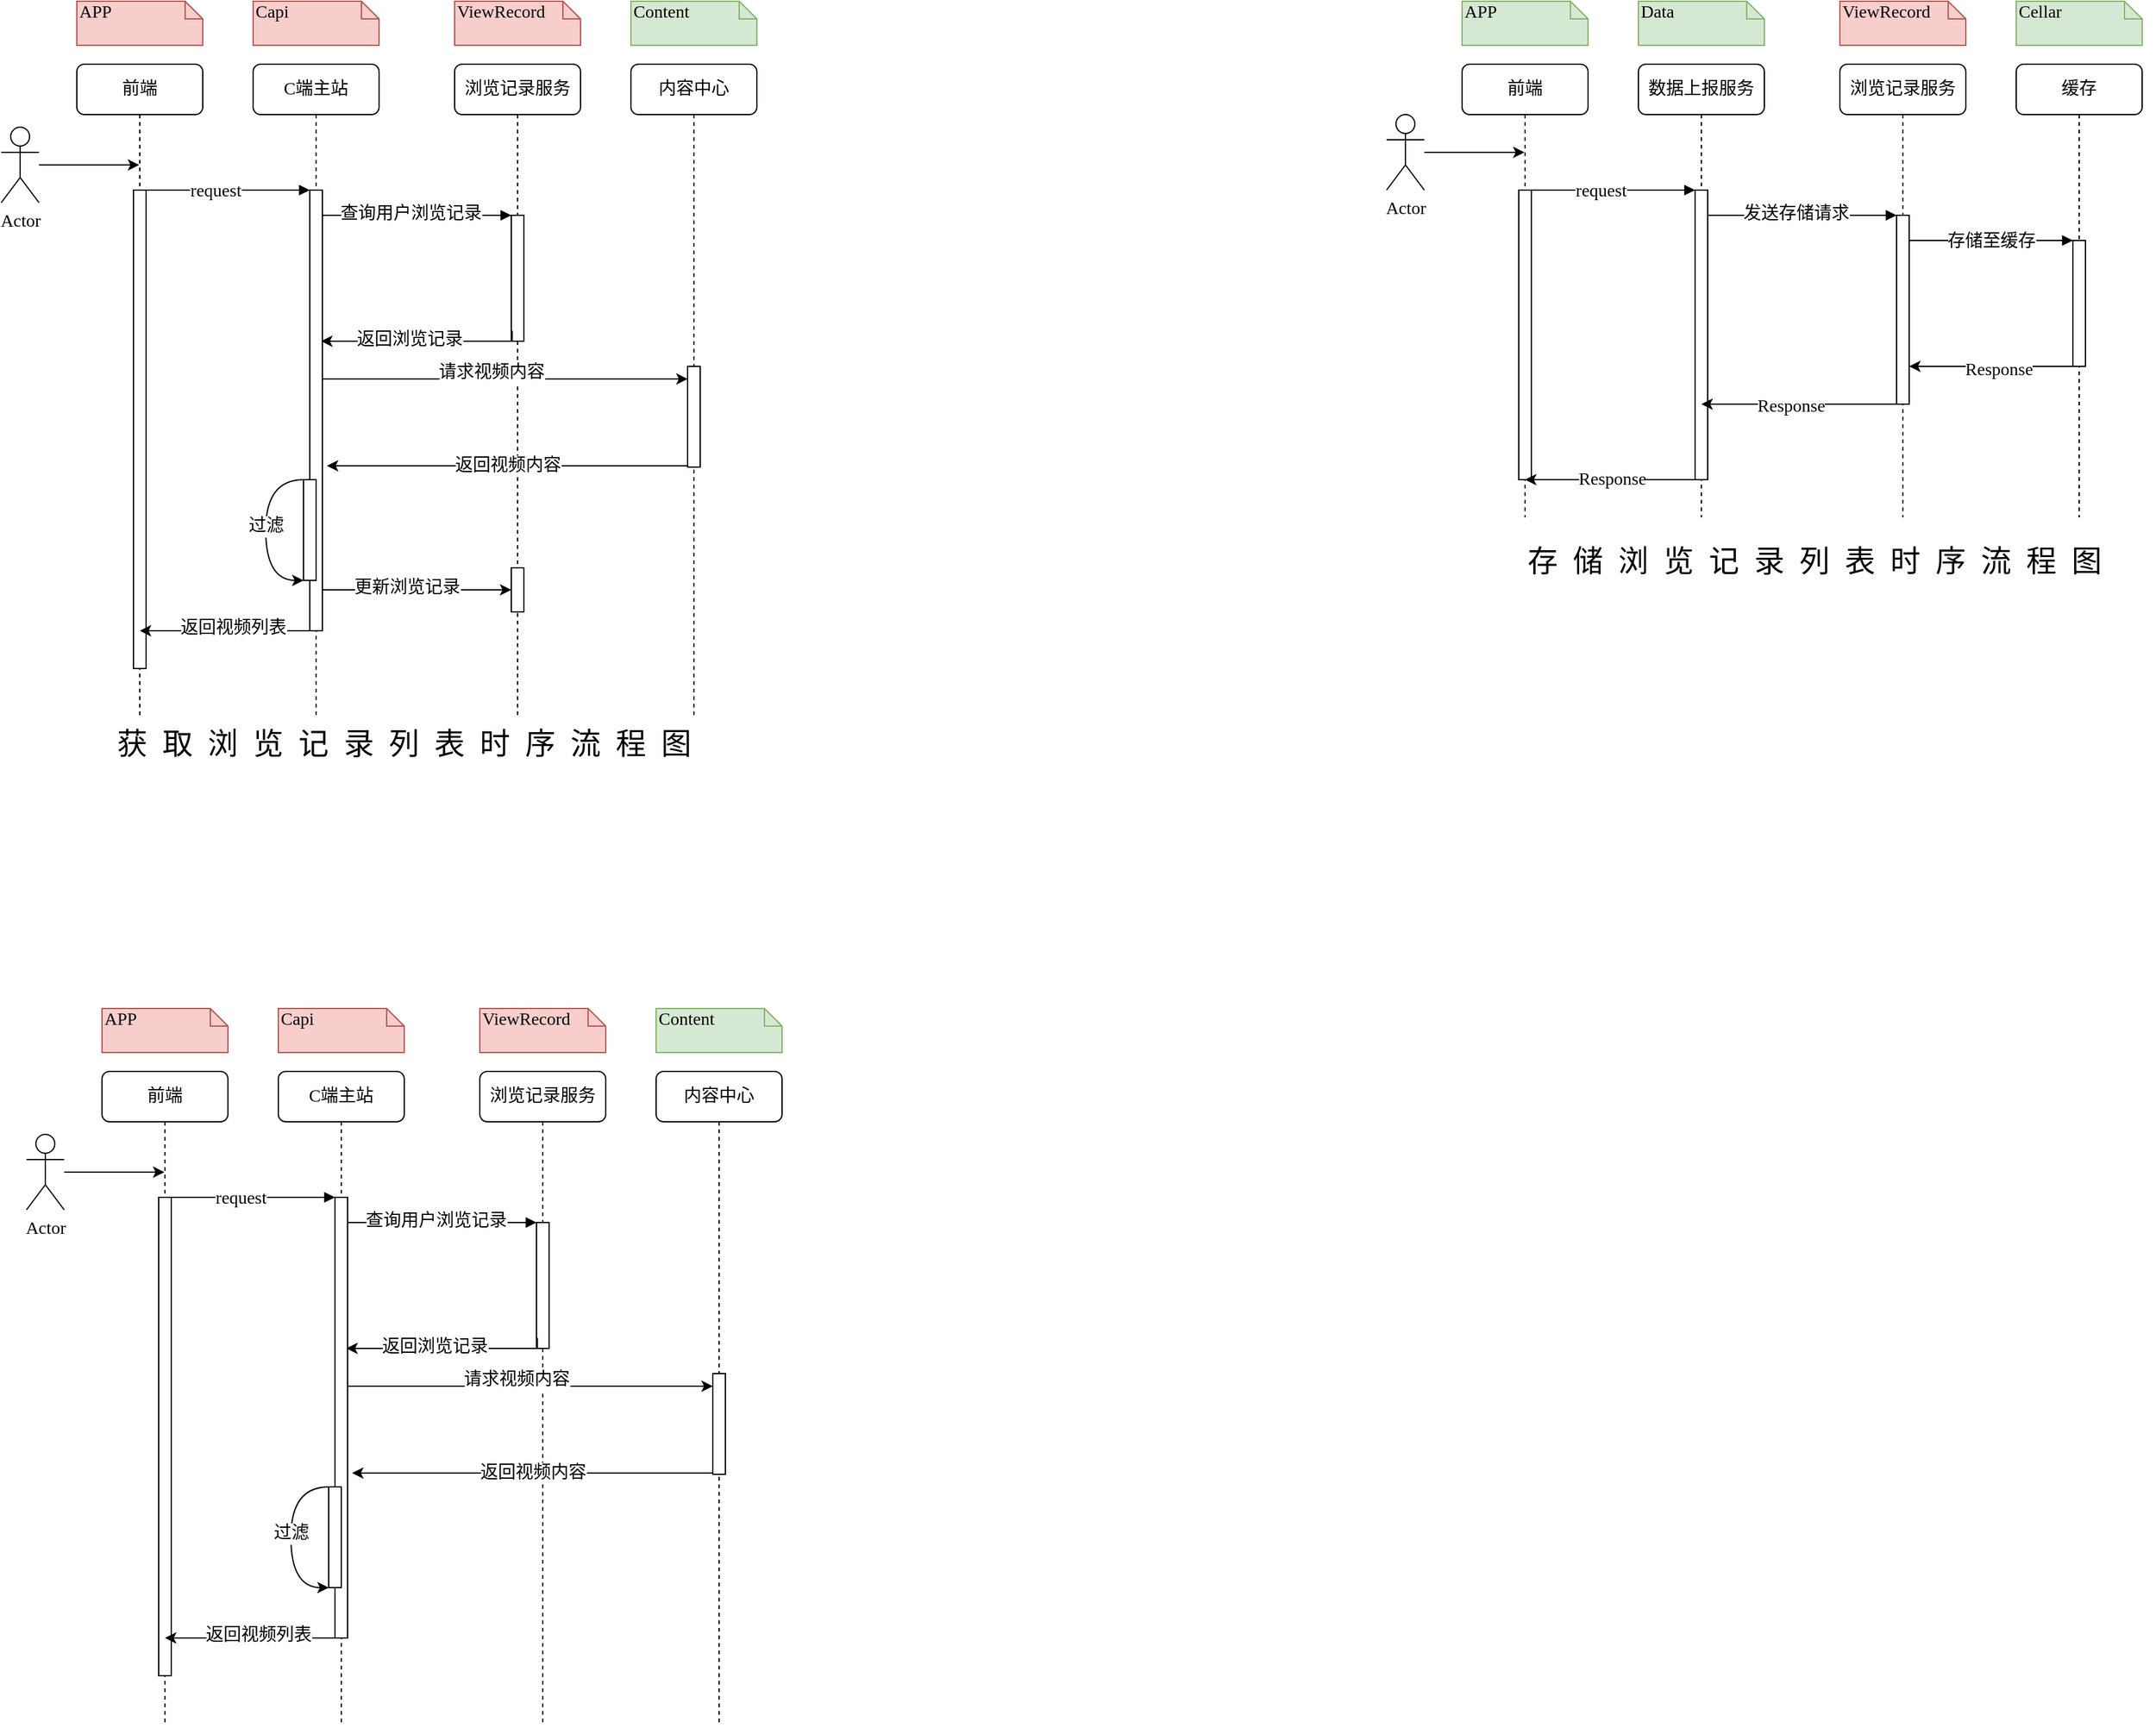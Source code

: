 <mxfile version="24.6.4" type="github">
  <diagram name="Page-1" id="13e1069c-82ec-6db2-03f1-153e76fe0fe0">
    <mxGraphModel dx="1009" dy="642" grid="1" gridSize="10" guides="1" tooltips="1" connect="1" arrows="1" fold="1" page="1" pageScale="1" pageWidth="1100" pageHeight="850" background="none" math="0" shadow="0">
      <root>
        <mxCell id="0" />
        <mxCell id="1" parent="0" />
        <mxCell id="7baba1c4bc27f4b0-2" value="C端主站" style="shape=umlLifeline;perimeter=lifelinePerimeter;whiteSpace=wrap;html=1;container=1;collapsible=0;recursiveResize=0;outlineConnect=0;rounded=1;shadow=0;comic=0;labelBackgroundColor=none;strokeWidth=1;fontFamily=Times New Roman;fontSize=14;align=center;" parent="1" vertex="1">
          <mxGeometry x="250" y="160" width="100" height="520" as="geometry" />
        </mxCell>
        <mxCell id="7baba1c4bc27f4b0-10" value="" style="html=1;points=[];perimeter=orthogonalPerimeter;rounded=0;shadow=0;comic=0;labelBackgroundColor=none;strokeWidth=1;fontFamily=Times New Roman;fontSize=14;align=center;" parent="7baba1c4bc27f4b0-2" vertex="1">
          <mxGeometry x="45" y="100" width="10" height="350" as="geometry" />
        </mxCell>
        <mxCell id="ckciVchae2wgMNy-nu8Z-65" style="edgeStyle=orthogonalEdgeStyle;shape=connector;rounded=0;orthogonalLoop=1;jettySize=auto;html=1;strokeColor=default;align=center;verticalAlign=middle;fontFamily=Times New Roman;fontSize=14;fontColor=default;labelBackgroundColor=default;endArrow=classic;curved=1;exitX=0;exitY=0;exitDx=0;exitDy=0;entryX=0;entryY=1;entryDx=0;entryDy=0;" edge="1" parent="7baba1c4bc27f4b0-2" source="ckciVchae2wgMNy-nu8Z-64" target="ckciVchae2wgMNy-nu8Z-64">
          <mxGeometry relative="1" as="geometry">
            <mxPoint x="-10" y="360" as="targetPoint" />
            <Array as="points">
              <mxPoint x="10" y="330" />
              <mxPoint x="10" y="410" />
            </Array>
          </mxGeometry>
        </mxCell>
        <mxCell id="ckciVchae2wgMNy-nu8Z-66" value="过滤" style="edgeLabel;html=1;align=center;verticalAlign=middle;resizable=0;points=[];fontFamily=Times New Roman;fontSize=14;fontColor=default;labelBackgroundColor=default;" vertex="1" connectable="0" parent="ckciVchae2wgMNy-nu8Z-65">
          <mxGeometry x="-0.052" relative="1" as="geometry">
            <mxPoint as="offset" />
          </mxGeometry>
        </mxCell>
        <mxCell id="ckciVchae2wgMNy-nu8Z-64" value="" style="rounded=0;whiteSpace=wrap;html=1;fontFamily=Times New Roman;fontSize=14;fontColor=default;labelBackgroundColor=default;" vertex="1" parent="7baba1c4bc27f4b0-2">
          <mxGeometry x="40" y="330" width="10" height="80" as="geometry" />
        </mxCell>
        <mxCell id="7baba1c4bc27f4b0-3" value="浏览记录服务" style="shape=umlLifeline;perimeter=lifelinePerimeter;whiteSpace=wrap;html=1;container=1;collapsible=0;recursiveResize=0;outlineConnect=0;rounded=1;shadow=0;comic=0;labelBackgroundColor=none;strokeWidth=1;fontFamily=Times New Roman;fontSize=14;align=center;" parent="1" vertex="1">
          <mxGeometry x="410" y="160" width="100" height="520" as="geometry" />
        </mxCell>
        <mxCell id="7baba1c4bc27f4b0-13" value="" style="html=1;points=[];perimeter=orthogonalPerimeter;rounded=0;shadow=0;comic=0;labelBackgroundColor=none;strokeWidth=1;fontFamily=Times New Roman;fontSize=14;align=center;" parent="7baba1c4bc27f4b0-3" vertex="1">
          <mxGeometry x="45" y="120" width="10" height="100" as="geometry" />
        </mxCell>
        <mxCell id="ckciVchae2wgMNy-nu8Z-102" value="" style="rounded=0;whiteSpace=wrap;html=1;fontFamily=Times New Roman;fontSize=14;fontColor=default;labelBackgroundColor=default;" vertex="1" parent="7baba1c4bc27f4b0-3">
          <mxGeometry x="45" y="400" width="10" height="35" as="geometry" />
        </mxCell>
        <mxCell id="7baba1c4bc27f4b0-4" value="内容中心" style="shape=umlLifeline;perimeter=lifelinePerimeter;whiteSpace=wrap;html=1;container=1;collapsible=0;recursiveResize=0;outlineConnect=0;rounded=1;shadow=0;comic=0;labelBackgroundColor=none;strokeWidth=1;fontFamily=Times New Roman;fontSize=14;align=center;" parent="1" vertex="1">
          <mxGeometry x="550" y="160" width="100" height="520" as="geometry" />
        </mxCell>
        <mxCell id="ckciVchae2wgMNy-nu8Z-61" style="shape=connector;rounded=0;orthogonalLoop=1;jettySize=auto;html=1;entryX=1.358;entryY=0.786;entryDx=0;entryDy=0;entryPerimeter=0;strokeColor=default;align=center;verticalAlign=middle;fontFamily=Times New Roman;fontSize=14;fontColor=default;labelBackgroundColor=default;endArrow=classic;" edge="1" parent="7baba1c4bc27f4b0-4">
          <mxGeometry relative="1" as="geometry">
            <mxPoint x="45" y="318.95" as="sourcePoint" />
            <mxPoint x="-241.42" y="318.95" as="targetPoint" />
          </mxGeometry>
        </mxCell>
        <mxCell id="ckciVchae2wgMNy-nu8Z-62" value="返回视频内容" style="edgeLabel;html=1;align=center;verticalAlign=middle;resizable=0;points=[];fontFamily=Times New Roman;fontSize=14;fontColor=default;labelBackgroundColor=default;" vertex="1" connectable="0" parent="ckciVchae2wgMNy-nu8Z-61">
          <mxGeometry x="0.0" relative="1" as="geometry">
            <mxPoint as="offset" />
          </mxGeometry>
        </mxCell>
        <mxCell id="7baba1c4bc27f4b0-8" value="前端" style="shape=umlLifeline;perimeter=lifelinePerimeter;whiteSpace=wrap;html=1;container=1;collapsible=0;recursiveResize=0;outlineConnect=0;rounded=1;shadow=0;comic=0;labelBackgroundColor=none;strokeWidth=1;fontFamily=Times New Roman;fontSize=14;align=center;" parent="1" vertex="1">
          <mxGeometry x="110" y="160" width="100" height="520" as="geometry" />
        </mxCell>
        <mxCell id="7baba1c4bc27f4b0-9" value="" style="html=1;points=[];perimeter=orthogonalPerimeter;rounded=0;shadow=0;comic=0;labelBackgroundColor=none;strokeWidth=1;fontFamily=Times New Roman;fontSize=14;align=center;" parent="7baba1c4bc27f4b0-8" vertex="1">
          <mxGeometry x="45" y="100" width="10" height="380" as="geometry" />
        </mxCell>
        <mxCell id="7baba1c4bc27f4b0-16" value="" style="html=1;points=[];perimeter=orthogonalPerimeter;rounded=0;shadow=0;comic=0;labelBackgroundColor=none;strokeWidth=1;fontFamily=Times New Roman;fontSize=14;align=center;" parent="1" vertex="1">
          <mxGeometry x="595" y="400" width="10" height="80" as="geometry" />
        </mxCell>
        <mxCell id="7baba1c4bc27f4b0-11" value="" style="html=1;verticalAlign=bottom;endArrow=block;entryX=0;entryY=0;labelBackgroundColor=none;fontFamily=Times New Roman;fontSize=14;edgeStyle=elbowEdgeStyle;elbow=vertical;" parent="1" source="7baba1c4bc27f4b0-9" target="7baba1c4bc27f4b0-10" edge="1">
          <mxGeometry relative="1" as="geometry">
            <mxPoint x="230" y="270" as="sourcePoint" />
          </mxGeometry>
        </mxCell>
        <mxCell id="ckciVchae2wgMNy-nu8Z-6" value="request" style="edgeLabel;html=1;align=center;verticalAlign=middle;resizable=0;points=[];fontFamily=Times New Roman;fontSize=14;" vertex="1" connectable="0" parent="7baba1c4bc27f4b0-11">
          <mxGeometry x="-0.154" y="-1" relative="1" as="geometry">
            <mxPoint as="offset" />
          </mxGeometry>
        </mxCell>
        <mxCell id="7baba1c4bc27f4b0-14" value="" style="html=1;verticalAlign=bottom;endArrow=block;entryX=0;entryY=0;labelBackgroundColor=none;fontFamily=Times New Roman;fontSize=14;edgeStyle=elbowEdgeStyle;elbow=vertical;" parent="1" source="7baba1c4bc27f4b0-10" target="7baba1c4bc27f4b0-13" edge="1">
          <mxGeometry relative="1" as="geometry">
            <mxPoint x="380" y="280" as="sourcePoint" />
          </mxGeometry>
        </mxCell>
        <mxCell id="ckciVchae2wgMNy-nu8Z-4" value="查询用户浏览记录" style="edgeLabel;html=1;align=center;verticalAlign=middle;resizable=0;points=[];fontFamily=Times New Roman;fontSize=14;" vertex="1" connectable="0" parent="7baba1c4bc27f4b0-14">
          <mxGeometry x="-0.068" y="1" relative="1" as="geometry">
            <mxPoint as="offset" />
          </mxGeometry>
        </mxCell>
        <mxCell id="7baba1c4bc27f4b0-40" value="APP" style="shape=note;whiteSpace=wrap;html=1;size=14;verticalAlign=top;align=left;spacingTop=-6;rounded=0;shadow=0;comic=0;labelBackgroundColor=none;strokeWidth=1;fontFamily=Times New Roman;fontSize=14;fillColor=#f8cecc;strokeColor=#b85450;" parent="1" vertex="1">
          <mxGeometry x="110" y="110" width="100" height="35" as="geometry" />
        </mxCell>
        <mxCell id="7baba1c4bc27f4b0-41" value="Capi" style="shape=note;whiteSpace=wrap;html=1;size=14;verticalAlign=top;align=left;spacingTop=-6;rounded=0;shadow=0;comic=0;labelBackgroundColor=none;strokeWidth=1;fontFamily=Times New Roman;fontSize=14;fillColor=#f8cecc;strokeColor=#b85450;" parent="1" vertex="1">
          <mxGeometry x="250" y="110" width="100" height="35" as="geometry" />
        </mxCell>
        <mxCell id="7baba1c4bc27f4b0-42" value="ViewRecord" style="shape=note;whiteSpace=wrap;html=1;size=14;verticalAlign=top;align=left;spacingTop=-6;rounded=0;shadow=0;comic=0;labelBackgroundColor=none;strokeWidth=1;fontFamily=Times New Roman;fontSize=14;fillColor=#f8cecc;strokeColor=#b85450;" parent="1" vertex="1">
          <mxGeometry x="410" y="110" width="100" height="35" as="geometry" />
        </mxCell>
        <mxCell id="7baba1c4bc27f4b0-43" value="Content" style="shape=note;whiteSpace=wrap;html=1;size=14;verticalAlign=top;align=left;spacingTop=-6;rounded=0;shadow=0;comic=0;labelBackgroundColor=none;strokeWidth=1;fontFamily=Times New Roman;fontSize=14;fillColor=#d5e8d4;strokeColor=#82b366;" parent="1" vertex="1">
          <mxGeometry x="550" y="110" width="100" height="35" as="geometry" />
        </mxCell>
        <mxCell id="ckciVchae2wgMNy-nu8Z-69" style="edgeStyle=none;shape=connector;rounded=0;orthogonalLoop=1;jettySize=auto;html=1;strokeColor=default;align=center;verticalAlign=middle;fontFamily=Times New Roman;fontSize=14;fontColor=default;labelBackgroundColor=default;endArrow=classic;" edge="1" parent="1" source="ckciVchae2wgMNy-nu8Z-1" target="7baba1c4bc27f4b0-8">
          <mxGeometry relative="1" as="geometry" />
        </mxCell>
        <mxCell id="ckciVchae2wgMNy-nu8Z-1" value="Actor" style="shape=umlActor;verticalLabelPosition=bottom;verticalAlign=top;html=1;fontFamily=Times New Roman;fontSize=14;" vertex="1" parent="1">
          <mxGeometry x="50" y="210" width="30" height="60" as="geometry" />
        </mxCell>
        <mxCell id="ckciVchae2wgMNy-nu8Z-2" style="edgeStyle=orthogonalEdgeStyle;rounded=0;orthogonalLoop=1;jettySize=auto;html=1;exitX=0.071;exitY=0.918;exitDx=0;exitDy=0;exitPerimeter=0;fontFamily=Times New Roman;fontSize=14;" edge="1" parent="1" source="7baba1c4bc27f4b0-13">
          <mxGeometry relative="1" as="geometry">
            <mxPoint x="304" y="380" as="targetPoint" />
            <Array as="points">
              <mxPoint x="456" y="380" />
            </Array>
          </mxGeometry>
        </mxCell>
        <mxCell id="ckciVchae2wgMNy-nu8Z-3" value="返回浏览记录" style="edgeLabel;html=1;align=center;verticalAlign=middle;resizable=0;points=[];fontFamily=Times New Roman;fontSize=14;" vertex="1" connectable="0" parent="ckciVchae2wgMNy-nu8Z-2">
          <mxGeometry x="0.134" y="-1" relative="1" as="geometry">
            <mxPoint as="offset" />
          </mxGeometry>
        </mxCell>
        <mxCell id="ckciVchae2wgMNy-nu8Z-7" value="数据上报服务" style="shape=umlLifeline;perimeter=lifelinePerimeter;whiteSpace=wrap;html=1;container=1;collapsible=0;recursiveResize=0;outlineConnect=0;rounded=1;shadow=0;comic=0;labelBackgroundColor=none;strokeWidth=1;fontFamily=Times New Roman;fontSize=14;align=center;" vertex="1" parent="1">
          <mxGeometry x="1350" y="160" width="100" height="360" as="geometry" />
        </mxCell>
        <mxCell id="ckciVchae2wgMNy-nu8Z-8" value="" style="html=1;points=[];perimeter=orthogonalPerimeter;rounded=0;shadow=0;comic=0;labelBackgroundColor=none;strokeWidth=1;fontFamily=Times New Roman;fontSize=14;align=center;" vertex="1" parent="ckciVchae2wgMNy-nu8Z-7">
          <mxGeometry x="45" y="100" width="10" height="230" as="geometry" />
        </mxCell>
        <mxCell id="ckciVchae2wgMNy-nu8Z-9" value="浏览记录服务" style="shape=umlLifeline;perimeter=lifelinePerimeter;whiteSpace=wrap;html=1;container=1;collapsible=0;recursiveResize=0;outlineConnect=0;rounded=1;shadow=0;comic=0;labelBackgroundColor=none;strokeWidth=1;fontFamily=Times New Roman;fontSize=14;align=center;" vertex="1" parent="1">
          <mxGeometry x="1510" y="160" width="100" height="360" as="geometry" />
        </mxCell>
        <mxCell id="ckciVchae2wgMNy-nu8Z-10" value="" style="html=1;points=[];perimeter=orthogonalPerimeter;rounded=0;shadow=0;comic=0;labelBackgroundColor=none;strokeWidth=1;fontFamily=Times New Roman;fontSize=14;align=center;" vertex="1" parent="ckciVchae2wgMNy-nu8Z-9">
          <mxGeometry x="45" y="120" width="10" height="150" as="geometry" />
        </mxCell>
        <mxCell id="ckciVchae2wgMNy-nu8Z-11" value="缓存" style="shape=umlLifeline;perimeter=lifelinePerimeter;whiteSpace=wrap;html=1;container=1;collapsible=0;recursiveResize=0;outlineConnect=0;rounded=1;shadow=0;comic=0;labelBackgroundColor=none;strokeWidth=1;fontFamily=Times New Roman;fontSize=14;align=center;" vertex="1" parent="1">
          <mxGeometry x="1650" y="160" width="100" height="360" as="geometry" />
        </mxCell>
        <mxCell id="ckciVchae2wgMNy-nu8Z-15" value="前端" style="shape=umlLifeline;perimeter=lifelinePerimeter;whiteSpace=wrap;html=1;container=1;collapsible=0;recursiveResize=0;outlineConnect=0;rounded=1;shadow=0;comic=0;labelBackgroundColor=none;strokeWidth=1;fontFamily=Times New Roman;fontSize=14;align=center;" vertex="1" parent="1">
          <mxGeometry x="1210" y="160" width="100" height="360" as="geometry" />
        </mxCell>
        <mxCell id="ckciVchae2wgMNy-nu8Z-16" value="" style="html=1;points=[];perimeter=orthogonalPerimeter;rounded=0;shadow=0;comic=0;labelBackgroundColor=none;strokeWidth=1;fontFamily=Times New Roman;fontSize=14;align=center;" vertex="1" parent="ckciVchae2wgMNy-nu8Z-15">
          <mxGeometry x="45" y="100" width="10" height="230" as="geometry" />
        </mxCell>
        <mxCell id="ckciVchae2wgMNy-nu8Z-17" value="" style="html=1;points=[];perimeter=orthogonalPerimeter;rounded=0;shadow=0;comic=0;labelBackgroundColor=none;strokeWidth=1;fontFamily=Times New Roman;fontSize=14;align=center;" vertex="1" parent="1">
          <mxGeometry x="1695" y="300" width="10" height="100" as="geometry" />
        </mxCell>
        <mxCell id="ckciVchae2wgMNy-nu8Z-18" value="" style="html=1;verticalAlign=bottom;endArrow=block;labelBackgroundColor=none;fontFamily=Times New Roman;fontSize=14;edgeStyle=elbowEdgeStyle;elbow=vertical;" edge="1" parent="1" source="ckciVchae2wgMNy-nu8Z-10" target="ckciVchae2wgMNy-nu8Z-17">
          <mxGeometry relative="1" as="geometry">
            <mxPoint x="1620" y="300" as="sourcePoint" />
            <Array as="points">
              <mxPoint x="1570" y="300" />
            </Array>
          </mxGeometry>
        </mxCell>
        <mxCell id="ckciVchae2wgMNy-nu8Z-49" value="存储至缓存" style="edgeLabel;html=1;align=center;verticalAlign=middle;resizable=0;points=[];fontFamily=Times New Roman;fontSize=14;" vertex="1" connectable="0" parent="ckciVchae2wgMNy-nu8Z-18">
          <mxGeometry x="0.002" y="-1" relative="1" as="geometry">
            <mxPoint as="offset" />
          </mxGeometry>
        </mxCell>
        <mxCell id="ckciVchae2wgMNy-nu8Z-30" value="" style="html=1;verticalAlign=bottom;endArrow=block;entryX=0;entryY=0;labelBackgroundColor=none;fontFamily=Times New Roman;fontSize=14;edgeStyle=elbowEdgeStyle;elbow=vertical;" edge="1" parent="1" source="ckciVchae2wgMNy-nu8Z-16" target="ckciVchae2wgMNy-nu8Z-8">
          <mxGeometry relative="1" as="geometry">
            <mxPoint x="1330" y="270" as="sourcePoint" />
          </mxGeometry>
        </mxCell>
        <mxCell id="ckciVchae2wgMNy-nu8Z-31" value="request" style="edgeLabel;html=1;align=center;verticalAlign=middle;resizable=0;points=[];fontFamily=Times New Roman;fontSize=14;" vertex="1" connectable="0" parent="ckciVchae2wgMNy-nu8Z-30">
          <mxGeometry x="-0.154" y="-1" relative="1" as="geometry">
            <mxPoint as="offset" />
          </mxGeometry>
        </mxCell>
        <mxCell id="ckciVchae2wgMNy-nu8Z-32" value="" style="html=1;verticalAlign=bottom;endArrow=block;entryX=0;entryY=0;labelBackgroundColor=none;fontFamily=Times New Roman;fontSize=14;edgeStyle=elbowEdgeStyle;elbow=vertical;" edge="1" parent="1" source="ckciVchae2wgMNy-nu8Z-8" target="ckciVchae2wgMNy-nu8Z-10">
          <mxGeometry relative="1" as="geometry">
            <mxPoint x="1480" y="280" as="sourcePoint" />
          </mxGeometry>
        </mxCell>
        <mxCell id="ckciVchae2wgMNy-nu8Z-33" value="发送存储请求" style="edgeLabel;html=1;align=center;verticalAlign=middle;resizable=0;points=[];fontFamily=Times New Roman;fontSize=14;" vertex="1" connectable="0" parent="ckciVchae2wgMNy-nu8Z-32">
          <mxGeometry x="-0.068" y="1" relative="1" as="geometry">
            <mxPoint as="offset" />
          </mxGeometry>
        </mxCell>
        <mxCell id="ckciVchae2wgMNy-nu8Z-39" value="APP" style="shape=note;whiteSpace=wrap;html=1;size=14;verticalAlign=top;align=left;spacingTop=-6;rounded=0;shadow=0;comic=0;labelBackgroundColor=none;strokeWidth=1;fontFamily=Times New Roman;fontSize=14;fillColor=#d5e8d4;strokeColor=#82b366;" vertex="1" parent="1">
          <mxGeometry x="1210" y="110" width="100" height="35" as="geometry" />
        </mxCell>
        <mxCell id="ckciVchae2wgMNy-nu8Z-40" value="Data" style="shape=note;whiteSpace=wrap;html=1;size=14;verticalAlign=top;align=left;spacingTop=-6;rounded=0;shadow=0;comic=0;labelBackgroundColor=none;strokeWidth=1;fontFamily=Times New Roman;fontSize=14;fillColor=#d5e8d4;strokeColor=#82b366;" vertex="1" parent="1">
          <mxGeometry x="1350" y="110" width="100" height="35" as="geometry" />
        </mxCell>
        <mxCell id="ckciVchae2wgMNy-nu8Z-41" value="ViewRecord" style="shape=note;whiteSpace=wrap;html=1;size=14;verticalAlign=top;align=left;spacingTop=-6;rounded=0;shadow=0;comic=0;labelBackgroundColor=none;strokeWidth=1;fontFamily=Times New Roman;fontSize=14;fillColor=#f8cecc;strokeColor=#b85450;" vertex="1" parent="1">
          <mxGeometry x="1510" y="110" width="100" height="35" as="geometry" />
        </mxCell>
        <mxCell id="ckciVchae2wgMNy-nu8Z-42" value="Cellar" style="shape=note;whiteSpace=wrap;html=1;size=14;verticalAlign=top;align=left;spacingTop=-6;rounded=0;shadow=0;comic=0;labelBackgroundColor=none;strokeWidth=1;fontFamily=Times New Roman;fontSize=14;fillColor=#d5e8d4;strokeColor=#82b366;" vertex="1" parent="1">
          <mxGeometry x="1650" y="110" width="100" height="35" as="geometry" />
        </mxCell>
        <mxCell id="ckciVchae2wgMNy-nu8Z-57" style="rounded=0;orthogonalLoop=1;jettySize=auto;html=1;fontFamily=Times New Roman;fontSize=14;" edge="1" parent="1" source="ckciVchae2wgMNy-nu8Z-46" target="ckciVchae2wgMNy-nu8Z-15">
          <mxGeometry relative="1" as="geometry" />
        </mxCell>
        <mxCell id="ckciVchae2wgMNy-nu8Z-46" value="Actor" style="shape=umlActor;verticalLabelPosition=bottom;verticalAlign=top;html=1;fontFamily=Times New Roman;fontSize=14;" vertex="1" parent="1">
          <mxGeometry x="1150" y="200" width="30" height="60" as="geometry" />
        </mxCell>
        <mxCell id="ckciVchae2wgMNy-nu8Z-50" style="edgeStyle=orthogonalEdgeStyle;rounded=0;orthogonalLoop=1;jettySize=auto;html=1;fontFamily=Times New Roman;fontSize=14;" edge="1" parent="1" source="ckciVchae2wgMNy-nu8Z-17">
          <mxGeometry relative="1" as="geometry">
            <mxPoint x="1565" y="400" as="targetPoint" />
            <Array as="points">
              <mxPoint x="1565" y="400" />
            </Array>
          </mxGeometry>
        </mxCell>
        <mxCell id="ckciVchae2wgMNy-nu8Z-53" value="Response" style="edgeLabel;html=1;align=center;verticalAlign=middle;resizable=0;points=[];fontFamily=Times New Roman;fontSize=14;" vertex="1" connectable="0" parent="ckciVchae2wgMNy-nu8Z-50">
          <mxGeometry x="-0.084" y="3" relative="1" as="geometry">
            <mxPoint as="offset" />
          </mxGeometry>
        </mxCell>
        <mxCell id="ckciVchae2wgMNy-nu8Z-51" style="edgeStyle=orthogonalEdgeStyle;rounded=0;orthogonalLoop=1;jettySize=auto;html=1;fontFamily=Times New Roman;fontSize=14;" edge="1" parent="1" source="ckciVchae2wgMNy-nu8Z-10" target="ckciVchae2wgMNy-nu8Z-7">
          <mxGeometry relative="1" as="geometry">
            <Array as="points">
              <mxPoint x="1460" y="430" />
              <mxPoint x="1460" y="430" />
            </Array>
          </mxGeometry>
        </mxCell>
        <mxCell id="ckciVchae2wgMNy-nu8Z-54" value="Response" style="edgeLabel;html=1;align=center;verticalAlign=middle;resizable=0;points=[];fontFamily=Times New Roman;fontSize=14;" vertex="1" connectable="0" parent="ckciVchae2wgMNy-nu8Z-51">
          <mxGeometry x="0.091" y="2" relative="1" as="geometry">
            <mxPoint as="offset" />
          </mxGeometry>
        </mxCell>
        <mxCell id="ckciVchae2wgMNy-nu8Z-52" style="edgeStyle=orthogonalEdgeStyle;rounded=0;orthogonalLoop=1;jettySize=auto;html=1;fontFamily=Times New Roman;fontSize=14;" edge="1" parent="1" source="ckciVchae2wgMNy-nu8Z-8" target="ckciVchae2wgMNy-nu8Z-15">
          <mxGeometry relative="1" as="geometry">
            <Array as="points">
              <mxPoint x="1320" y="490" />
              <mxPoint x="1320" y="490" />
            </Array>
          </mxGeometry>
        </mxCell>
        <mxCell id="ckciVchae2wgMNy-nu8Z-55" value="Response" style="edgeLabel;html=1;align=center;verticalAlign=middle;resizable=0;points=[];fontFamily=Times New Roman;fontSize=14;" vertex="1" connectable="0" parent="ckciVchae2wgMNy-nu8Z-52">
          <mxGeometry x="-0.012" relative="1" as="geometry">
            <mxPoint as="offset" />
          </mxGeometry>
        </mxCell>
        <mxCell id="ckciVchae2wgMNy-nu8Z-59" style="edgeStyle=orthogonalEdgeStyle;rounded=0;orthogonalLoop=1;jettySize=auto;html=1;fontFamily=Times New Roman;fontSize=14;" edge="1" parent="1" source="7baba1c4bc27f4b0-10" target="7baba1c4bc27f4b0-16">
          <mxGeometry relative="1" as="geometry">
            <Array as="points">
              <mxPoint x="380" y="410" />
              <mxPoint x="380" y="410" />
            </Array>
          </mxGeometry>
        </mxCell>
        <mxCell id="ckciVchae2wgMNy-nu8Z-60" value="请求视频内容" style="edgeLabel;html=1;align=center;verticalAlign=middle;resizable=0;points=[];fontFamily=Times New Roman;fontSize=14;" vertex="1" connectable="0" parent="ckciVchae2wgMNy-nu8Z-59">
          <mxGeometry x="-0.079" y="5" relative="1" as="geometry">
            <mxPoint as="offset" />
          </mxGeometry>
        </mxCell>
        <mxCell id="ckciVchae2wgMNy-nu8Z-67" style="edgeStyle=none;shape=connector;rounded=0;orthogonalLoop=1;jettySize=auto;html=1;strokeColor=default;align=center;verticalAlign=middle;fontFamily=Times New Roman;fontSize=14;fontColor=default;labelBackgroundColor=default;endArrow=classic;" edge="1" parent="1" source="7baba1c4bc27f4b0-10" target="7baba1c4bc27f4b0-8">
          <mxGeometry relative="1" as="geometry">
            <Array as="points">
              <mxPoint x="220" y="610" />
            </Array>
          </mxGeometry>
        </mxCell>
        <mxCell id="ckciVchae2wgMNy-nu8Z-68" value="返回视频列表" style="edgeLabel;html=1;align=center;verticalAlign=middle;resizable=0;points=[];fontFamily=Times New Roman;fontSize=14;fontColor=default;labelBackgroundColor=default;" vertex="1" connectable="0" parent="ckciVchae2wgMNy-nu8Z-67">
          <mxGeometry x="-0.091" y="-2" relative="1" as="geometry">
            <mxPoint as="offset" />
          </mxGeometry>
        </mxCell>
        <mxCell id="ckciVchae2wgMNy-nu8Z-71" value="&lt;font style=&quot;font-size: 24px;&quot; face=&quot;Times New Roman&quot;&gt;获&amp;nbsp; 取&amp;nbsp; 浏&amp;nbsp; 览&amp;nbsp; 记&amp;nbsp; 录&amp;nbsp; 列&amp;nbsp; 表&amp;nbsp; 时&amp;nbsp; 序&amp;nbsp; 流&amp;nbsp; 程&amp;nbsp; 图&lt;/font&gt;" style="text;html=1;align=center;verticalAlign=middle;whiteSpace=wrap;rounded=0;fontFamily=Helvetica;fontSize=11;fontColor=default;labelBackgroundColor=default;" vertex="1" parent="1">
          <mxGeometry x="100" y="685" width="540" height="30" as="geometry" />
        </mxCell>
        <mxCell id="ckciVchae2wgMNy-nu8Z-72" value="&lt;font style=&quot;font-size: 24px;&quot; face=&quot;Times New Roman&quot;&gt;存&amp;nbsp; 储&amp;nbsp; 浏&amp;nbsp; 览&amp;nbsp; 记&amp;nbsp; 录&amp;nbsp; 列&amp;nbsp; 表&amp;nbsp; 时&amp;nbsp; 序&amp;nbsp; 流&amp;nbsp; 程&amp;nbsp; 图&lt;/font&gt;" style="text;html=1;align=center;verticalAlign=middle;whiteSpace=wrap;rounded=0;fontFamily=Helvetica;fontSize=11;fontColor=default;labelBackgroundColor=default;" vertex="1" parent="1">
          <mxGeometry x="1220" y="540" width="540" height="30" as="geometry" />
        </mxCell>
        <mxCell id="ckciVchae2wgMNy-nu8Z-73" value="C端主站" style="shape=umlLifeline;perimeter=lifelinePerimeter;whiteSpace=wrap;html=1;container=1;collapsible=0;recursiveResize=0;outlineConnect=0;rounded=1;shadow=0;comic=0;labelBackgroundColor=none;strokeWidth=1;fontFamily=Times New Roman;fontSize=14;align=center;" vertex="1" parent="1">
          <mxGeometry x="270" y="960" width="100" height="520" as="geometry" />
        </mxCell>
        <mxCell id="ckciVchae2wgMNy-nu8Z-74" value="" style="html=1;points=[];perimeter=orthogonalPerimeter;rounded=0;shadow=0;comic=0;labelBackgroundColor=none;strokeWidth=1;fontFamily=Times New Roman;fontSize=14;align=center;" vertex="1" parent="ckciVchae2wgMNy-nu8Z-73">
          <mxGeometry x="45" y="100" width="10" height="350" as="geometry" />
        </mxCell>
        <mxCell id="ckciVchae2wgMNy-nu8Z-75" style="edgeStyle=orthogonalEdgeStyle;shape=connector;rounded=0;orthogonalLoop=1;jettySize=auto;html=1;strokeColor=default;align=center;verticalAlign=middle;fontFamily=Times New Roman;fontSize=14;fontColor=default;labelBackgroundColor=default;endArrow=classic;curved=1;exitX=0;exitY=0;exitDx=0;exitDy=0;entryX=0;entryY=1;entryDx=0;entryDy=0;" edge="1" parent="ckciVchae2wgMNy-nu8Z-73" source="ckciVchae2wgMNy-nu8Z-77" target="ckciVchae2wgMNy-nu8Z-77">
          <mxGeometry relative="1" as="geometry">
            <mxPoint x="-10" y="360" as="targetPoint" />
            <Array as="points">
              <mxPoint x="10" y="330" />
              <mxPoint x="10" y="410" />
            </Array>
          </mxGeometry>
        </mxCell>
        <mxCell id="ckciVchae2wgMNy-nu8Z-76" value="过滤" style="edgeLabel;html=1;align=center;verticalAlign=middle;resizable=0;points=[];fontFamily=Times New Roman;fontSize=14;fontColor=default;labelBackgroundColor=default;" vertex="1" connectable="0" parent="ckciVchae2wgMNy-nu8Z-75">
          <mxGeometry x="-0.052" relative="1" as="geometry">
            <mxPoint as="offset" />
          </mxGeometry>
        </mxCell>
        <mxCell id="ckciVchae2wgMNy-nu8Z-77" value="" style="rounded=0;whiteSpace=wrap;html=1;fontFamily=Times New Roman;fontSize=14;fontColor=default;labelBackgroundColor=default;" vertex="1" parent="ckciVchae2wgMNy-nu8Z-73">
          <mxGeometry x="40" y="330" width="10" height="80" as="geometry" />
        </mxCell>
        <mxCell id="ckciVchae2wgMNy-nu8Z-78" value="浏览记录服务" style="shape=umlLifeline;perimeter=lifelinePerimeter;whiteSpace=wrap;html=1;container=1;collapsible=0;recursiveResize=0;outlineConnect=0;rounded=1;shadow=0;comic=0;labelBackgroundColor=none;strokeWidth=1;fontFamily=Times New Roman;fontSize=14;align=center;" vertex="1" parent="1">
          <mxGeometry x="430" y="960" width="100" height="520" as="geometry" />
        </mxCell>
        <mxCell id="ckciVchae2wgMNy-nu8Z-79" value="" style="html=1;points=[];perimeter=orthogonalPerimeter;rounded=0;shadow=0;comic=0;labelBackgroundColor=none;strokeWidth=1;fontFamily=Times New Roman;fontSize=14;align=center;" vertex="1" parent="ckciVchae2wgMNy-nu8Z-78">
          <mxGeometry x="45" y="120" width="10" height="100" as="geometry" />
        </mxCell>
        <mxCell id="ckciVchae2wgMNy-nu8Z-80" value="内容中心" style="shape=umlLifeline;perimeter=lifelinePerimeter;whiteSpace=wrap;html=1;container=1;collapsible=0;recursiveResize=0;outlineConnect=0;rounded=1;shadow=0;comic=0;labelBackgroundColor=none;strokeWidth=1;fontFamily=Times New Roman;fontSize=14;align=center;" vertex="1" parent="1">
          <mxGeometry x="570" y="960" width="100" height="520" as="geometry" />
        </mxCell>
        <mxCell id="ckciVchae2wgMNy-nu8Z-81" style="shape=connector;rounded=0;orthogonalLoop=1;jettySize=auto;html=1;entryX=1.358;entryY=0.786;entryDx=0;entryDy=0;entryPerimeter=0;strokeColor=default;align=center;verticalAlign=middle;fontFamily=Times New Roman;fontSize=14;fontColor=default;labelBackgroundColor=default;endArrow=classic;" edge="1" parent="ckciVchae2wgMNy-nu8Z-80">
          <mxGeometry relative="1" as="geometry">
            <mxPoint x="45" y="318.95" as="sourcePoint" />
            <mxPoint x="-241.42" y="318.95" as="targetPoint" />
          </mxGeometry>
        </mxCell>
        <mxCell id="ckciVchae2wgMNy-nu8Z-82" value="返回视频内容" style="edgeLabel;html=1;align=center;verticalAlign=middle;resizable=0;points=[];fontFamily=Times New Roman;fontSize=14;fontColor=default;labelBackgroundColor=default;" vertex="1" connectable="0" parent="ckciVchae2wgMNy-nu8Z-81">
          <mxGeometry x="0.0" relative="1" as="geometry">
            <mxPoint as="offset" />
          </mxGeometry>
        </mxCell>
        <mxCell id="ckciVchae2wgMNy-nu8Z-83" value="前端" style="shape=umlLifeline;perimeter=lifelinePerimeter;whiteSpace=wrap;html=1;container=1;collapsible=0;recursiveResize=0;outlineConnect=0;rounded=1;shadow=0;comic=0;labelBackgroundColor=none;strokeWidth=1;fontFamily=Times New Roman;fontSize=14;align=center;" vertex="1" parent="1">
          <mxGeometry x="130" y="960" width="100" height="520" as="geometry" />
        </mxCell>
        <mxCell id="ckciVchae2wgMNy-nu8Z-84" value="" style="html=1;points=[];perimeter=orthogonalPerimeter;rounded=0;shadow=0;comic=0;labelBackgroundColor=none;strokeWidth=1;fontFamily=Times New Roman;fontSize=14;align=center;" vertex="1" parent="ckciVchae2wgMNy-nu8Z-83">
          <mxGeometry x="45" y="100" width="10" height="380" as="geometry" />
        </mxCell>
        <mxCell id="ckciVchae2wgMNy-nu8Z-85" value="" style="html=1;points=[];perimeter=orthogonalPerimeter;rounded=0;shadow=0;comic=0;labelBackgroundColor=none;strokeWidth=1;fontFamily=Times New Roman;fontSize=14;align=center;" vertex="1" parent="1">
          <mxGeometry x="615" y="1200" width="10" height="80" as="geometry" />
        </mxCell>
        <mxCell id="ckciVchae2wgMNy-nu8Z-86" value="" style="html=1;verticalAlign=bottom;endArrow=block;entryX=0;entryY=0;labelBackgroundColor=none;fontFamily=Times New Roman;fontSize=14;edgeStyle=elbowEdgeStyle;elbow=vertical;" edge="1" parent="1" source="ckciVchae2wgMNy-nu8Z-84" target="ckciVchae2wgMNy-nu8Z-74">
          <mxGeometry relative="1" as="geometry">
            <mxPoint x="250" y="1070" as="sourcePoint" />
          </mxGeometry>
        </mxCell>
        <mxCell id="ckciVchae2wgMNy-nu8Z-87" value="request" style="edgeLabel;html=1;align=center;verticalAlign=middle;resizable=0;points=[];fontFamily=Times New Roman;fontSize=14;" vertex="1" connectable="0" parent="ckciVchae2wgMNy-nu8Z-86">
          <mxGeometry x="-0.154" y="-1" relative="1" as="geometry">
            <mxPoint as="offset" />
          </mxGeometry>
        </mxCell>
        <mxCell id="ckciVchae2wgMNy-nu8Z-88" value="" style="html=1;verticalAlign=bottom;endArrow=block;entryX=0;entryY=0;labelBackgroundColor=none;fontFamily=Times New Roman;fontSize=14;edgeStyle=elbowEdgeStyle;elbow=vertical;" edge="1" parent="1" source="ckciVchae2wgMNy-nu8Z-74" target="ckciVchae2wgMNy-nu8Z-79">
          <mxGeometry relative="1" as="geometry">
            <mxPoint x="400" y="1080" as="sourcePoint" />
          </mxGeometry>
        </mxCell>
        <mxCell id="ckciVchae2wgMNy-nu8Z-89" value="查询用户浏览记录" style="edgeLabel;html=1;align=center;verticalAlign=middle;resizable=0;points=[];fontFamily=Times New Roman;fontSize=14;" vertex="1" connectable="0" parent="ckciVchae2wgMNy-nu8Z-88">
          <mxGeometry x="-0.068" y="1" relative="1" as="geometry">
            <mxPoint as="offset" />
          </mxGeometry>
        </mxCell>
        <mxCell id="ckciVchae2wgMNy-nu8Z-90" value="APP" style="shape=note;whiteSpace=wrap;html=1;size=14;verticalAlign=top;align=left;spacingTop=-6;rounded=0;shadow=0;comic=0;labelBackgroundColor=none;strokeWidth=1;fontFamily=Times New Roman;fontSize=14;fillColor=#f8cecc;strokeColor=#b85450;" vertex="1" parent="1">
          <mxGeometry x="130" y="910" width="100" height="35" as="geometry" />
        </mxCell>
        <mxCell id="ckciVchae2wgMNy-nu8Z-91" value="Capi" style="shape=note;whiteSpace=wrap;html=1;size=14;verticalAlign=top;align=left;spacingTop=-6;rounded=0;shadow=0;comic=0;labelBackgroundColor=none;strokeWidth=1;fontFamily=Times New Roman;fontSize=14;fillColor=#f8cecc;strokeColor=#b85450;" vertex="1" parent="1">
          <mxGeometry x="270" y="910" width="100" height="35" as="geometry" />
        </mxCell>
        <mxCell id="ckciVchae2wgMNy-nu8Z-92" value="ViewRecord" style="shape=note;whiteSpace=wrap;html=1;size=14;verticalAlign=top;align=left;spacingTop=-6;rounded=0;shadow=0;comic=0;labelBackgroundColor=none;strokeWidth=1;fontFamily=Times New Roman;fontSize=14;fillColor=#f8cecc;strokeColor=#b85450;" vertex="1" parent="1">
          <mxGeometry x="430" y="910" width="100" height="35" as="geometry" />
        </mxCell>
        <mxCell id="ckciVchae2wgMNy-nu8Z-93" value="Content" style="shape=note;whiteSpace=wrap;html=1;size=14;verticalAlign=top;align=left;spacingTop=-6;rounded=0;shadow=0;comic=0;labelBackgroundColor=none;strokeWidth=1;fontFamily=Times New Roman;fontSize=14;fillColor=#d5e8d4;strokeColor=#82b366;" vertex="1" parent="1">
          <mxGeometry x="570" y="910" width="100" height="35" as="geometry" />
        </mxCell>
        <mxCell id="ckciVchae2wgMNy-nu8Z-94" style="edgeStyle=none;shape=connector;rounded=0;orthogonalLoop=1;jettySize=auto;html=1;strokeColor=default;align=center;verticalAlign=middle;fontFamily=Times New Roman;fontSize=14;fontColor=default;labelBackgroundColor=default;endArrow=classic;" edge="1" parent="1" source="ckciVchae2wgMNy-nu8Z-95" target="ckciVchae2wgMNy-nu8Z-83">
          <mxGeometry relative="1" as="geometry" />
        </mxCell>
        <mxCell id="ckciVchae2wgMNy-nu8Z-95" value="Actor" style="shape=umlActor;verticalLabelPosition=bottom;verticalAlign=top;html=1;fontFamily=Times New Roman;fontSize=14;" vertex="1" parent="1">
          <mxGeometry x="70" y="1010" width="30" height="60" as="geometry" />
        </mxCell>
        <mxCell id="ckciVchae2wgMNy-nu8Z-96" style="edgeStyle=orthogonalEdgeStyle;rounded=0;orthogonalLoop=1;jettySize=auto;html=1;exitX=0.071;exitY=0.918;exitDx=0;exitDy=0;exitPerimeter=0;fontFamily=Times New Roman;fontSize=14;" edge="1" parent="1" source="ckciVchae2wgMNy-nu8Z-79">
          <mxGeometry relative="1" as="geometry">
            <mxPoint x="324" y="1180" as="targetPoint" />
            <Array as="points">
              <mxPoint x="476" y="1180" />
            </Array>
          </mxGeometry>
        </mxCell>
        <mxCell id="ckciVchae2wgMNy-nu8Z-97" value="返回浏览记录" style="edgeLabel;html=1;align=center;verticalAlign=middle;resizable=0;points=[];fontFamily=Times New Roman;fontSize=14;" vertex="1" connectable="0" parent="ckciVchae2wgMNy-nu8Z-96">
          <mxGeometry x="0.134" y="-1" relative="1" as="geometry">
            <mxPoint as="offset" />
          </mxGeometry>
        </mxCell>
        <mxCell id="ckciVchae2wgMNy-nu8Z-98" style="edgeStyle=orthogonalEdgeStyle;rounded=0;orthogonalLoop=1;jettySize=auto;html=1;fontFamily=Times New Roman;fontSize=14;" edge="1" parent="1" source="ckciVchae2wgMNy-nu8Z-74" target="ckciVchae2wgMNy-nu8Z-85">
          <mxGeometry relative="1" as="geometry">
            <Array as="points">
              <mxPoint x="400" y="1210" />
              <mxPoint x="400" y="1210" />
            </Array>
          </mxGeometry>
        </mxCell>
        <mxCell id="ckciVchae2wgMNy-nu8Z-99" value="请求视频内容" style="edgeLabel;html=1;align=center;verticalAlign=middle;resizable=0;points=[];fontFamily=Times New Roman;fontSize=14;" vertex="1" connectable="0" parent="ckciVchae2wgMNy-nu8Z-98">
          <mxGeometry x="-0.079" y="5" relative="1" as="geometry">
            <mxPoint as="offset" />
          </mxGeometry>
        </mxCell>
        <mxCell id="ckciVchae2wgMNy-nu8Z-100" style="edgeStyle=none;shape=connector;rounded=0;orthogonalLoop=1;jettySize=auto;html=1;strokeColor=default;align=center;verticalAlign=middle;fontFamily=Times New Roman;fontSize=14;fontColor=default;labelBackgroundColor=default;endArrow=classic;" edge="1" parent="1" source="ckciVchae2wgMNy-nu8Z-74" target="ckciVchae2wgMNy-nu8Z-83">
          <mxGeometry relative="1" as="geometry">
            <Array as="points">
              <mxPoint x="240" y="1410" />
            </Array>
          </mxGeometry>
        </mxCell>
        <mxCell id="ckciVchae2wgMNy-nu8Z-101" value="返回视频列表" style="edgeLabel;html=1;align=center;verticalAlign=middle;resizable=0;points=[];fontFamily=Times New Roman;fontSize=14;fontColor=default;labelBackgroundColor=default;" vertex="1" connectable="0" parent="ckciVchae2wgMNy-nu8Z-100">
          <mxGeometry x="-0.091" y="-2" relative="1" as="geometry">
            <mxPoint as="offset" />
          </mxGeometry>
        </mxCell>
        <mxCell id="ckciVchae2wgMNy-nu8Z-103" style="edgeStyle=none;shape=connector;rounded=0;orthogonalLoop=1;jettySize=auto;html=1;entryX=0;entryY=0.5;entryDx=0;entryDy=0;strokeColor=default;align=center;verticalAlign=middle;fontFamily=Helvetica;fontSize=11;fontColor=default;labelBackgroundColor=default;endArrow=classic;" edge="1" parent="1" source="7baba1c4bc27f4b0-10" target="ckciVchae2wgMNy-nu8Z-102">
          <mxGeometry relative="1" as="geometry" />
        </mxCell>
        <mxCell id="ckciVchae2wgMNy-nu8Z-104" value="&lt;font face=&quot;Times New Roman&quot; style=&quot;font-size: 14px;&quot;&gt;更新浏览记录&lt;/font&gt;" style="edgeLabel;html=1;align=center;verticalAlign=middle;resizable=0;points=[];fontFamily=Helvetica;fontSize=11;fontColor=default;labelBackgroundColor=default;" vertex="1" connectable="0" parent="ckciVchae2wgMNy-nu8Z-103">
          <mxGeometry x="-0.104" y="2" relative="1" as="geometry">
            <mxPoint as="offset" />
          </mxGeometry>
        </mxCell>
      </root>
    </mxGraphModel>
  </diagram>
</mxfile>
